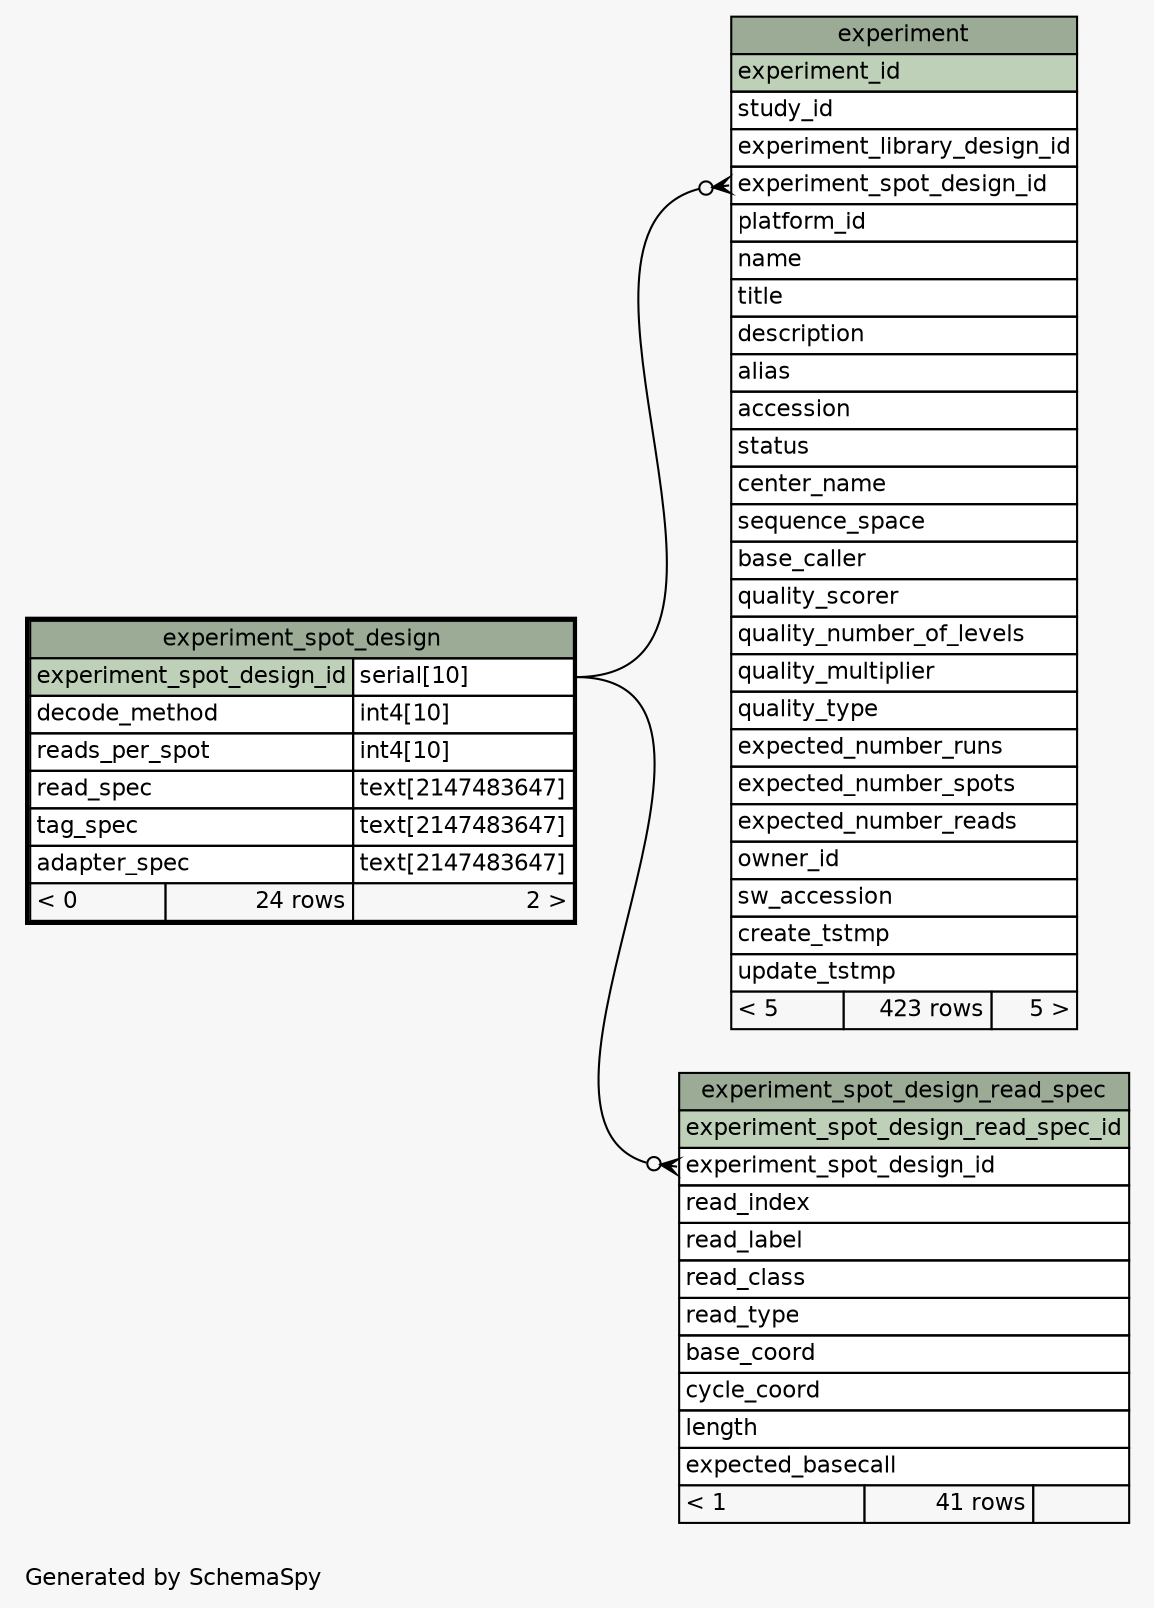 // dot 2.26.3 on Linux 3.5.0-47-generic
// SchemaSpy rev 590
digraph "oneDegreeRelationshipsDiagram" {
  graph [
    rankdir="RL"
    bgcolor="#f7f7f7"
    label="\nGenerated by SchemaSpy"
    labeljust="l"
    nodesep="0.18"
    ranksep="0.46"
    fontname="Helvetica"
    fontsize="11"
  ];
  node [
    fontname="Helvetica"
    fontsize="11"
    shape="plaintext"
  ];
  edge [
    arrowsize="0.8"
  ];
  "experiment":"experiment_spot_design_id":w -> "experiment_spot_design":"experiment_spot_design_id.type":e [arrowhead=none dir=back arrowtail=crowodot];
  "experiment_spot_design_read_spec":"experiment_spot_design_id":w -> "experiment_spot_design":"experiment_spot_design_id.type":e [arrowhead=none dir=back arrowtail=crowodot];
  "experiment" [
    label=<
    <TABLE BORDER="0" CELLBORDER="1" CELLSPACING="0" BGCOLOR="#ffffff">
      <TR><TD COLSPAN="3" BGCOLOR="#9bab96" ALIGN="CENTER">experiment</TD></TR>
      <TR><TD PORT="experiment_id" COLSPAN="3" BGCOLOR="#bed1b8" ALIGN="LEFT">experiment_id</TD></TR>
      <TR><TD PORT="study_id" COLSPAN="3" ALIGN="LEFT">study_id</TD></TR>
      <TR><TD PORT="experiment_library_design_id" COLSPAN="3" ALIGN="LEFT">experiment_library_design_id</TD></TR>
      <TR><TD PORT="experiment_spot_design_id" COLSPAN="3" ALIGN="LEFT">experiment_spot_design_id</TD></TR>
      <TR><TD PORT="platform_id" COLSPAN="3" ALIGN="LEFT">platform_id</TD></TR>
      <TR><TD PORT="name" COLSPAN="3" ALIGN="LEFT">name</TD></TR>
      <TR><TD PORT="title" COLSPAN="3" ALIGN="LEFT">title</TD></TR>
      <TR><TD PORT="description" COLSPAN="3" ALIGN="LEFT">description</TD></TR>
      <TR><TD PORT="alias" COLSPAN="3" ALIGN="LEFT">alias</TD></TR>
      <TR><TD PORT="accession" COLSPAN="3" ALIGN="LEFT">accession</TD></TR>
      <TR><TD PORT="status" COLSPAN="3" ALIGN="LEFT">status</TD></TR>
      <TR><TD PORT="center_name" COLSPAN="3" ALIGN="LEFT">center_name</TD></TR>
      <TR><TD PORT="sequence_space" COLSPAN="3" ALIGN="LEFT">sequence_space</TD></TR>
      <TR><TD PORT="base_caller" COLSPAN="3" ALIGN="LEFT">base_caller</TD></TR>
      <TR><TD PORT="quality_scorer" COLSPAN="3" ALIGN="LEFT">quality_scorer</TD></TR>
      <TR><TD PORT="quality_number_of_levels" COLSPAN="3" ALIGN="LEFT">quality_number_of_levels</TD></TR>
      <TR><TD PORT="quality_multiplier" COLSPAN="3" ALIGN="LEFT">quality_multiplier</TD></TR>
      <TR><TD PORT="quality_type" COLSPAN="3" ALIGN="LEFT">quality_type</TD></TR>
      <TR><TD PORT="expected_number_runs" COLSPAN="3" ALIGN="LEFT">expected_number_runs</TD></TR>
      <TR><TD PORT="expected_number_spots" COLSPAN="3" ALIGN="LEFT">expected_number_spots</TD></TR>
      <TR><TD PORT="expected_number_reads" COLSPAN="3" ALIGN="LEFT">expected_number_reads</TD></TR>
      <TR><TD PORT="owner_id" COLSPAN="3" ALIGN="LEFT">owner_id</TD></TR>
      <TR><TD PORT="sw_accession" COLSPAN="3" ALIGN="LEFT">sw_accession</TD></TR>
      <TR><TD PORT="create_tstmp" COLSPAN="3" ALIGN="LEFT">create_tstmp</TD></TR>
      <TR><TD PORT="update_tstmp" COLSPAN="3" ALIGN="LEFT">update_tstmp</TD></TR>
      <TR><TD ALIGN="LEFT" BGCOLOR="#f7f7f7">&lt; 5</TD><TD ALIGN="RIGHT" BGCOLOR="#f7f7f7">423 rows</TD><TD ALIGN="RIGHT" BGCOLOR="#f7f7f7">5 &gt;</TD></TR>
    </TABLE>>
    URL="experiment.html"
    tooltip="experiment"
  ];
  "experiment_spot_design" [
    label=<
    <TABLE BORDER="2" CELLBORDER="1" CELLSPACING="0" BGCOLOR="#ffffff">
      <TR><TD COLSPAN="3" BGCOLOR="#9bab96" ALIGN="CENTER">experiment_spot_design</TD></TR>
      <TR><TD PORT="experiment_spot_design_id" COLSPAN="2" BGCOLOR="#bed1b8" ALIGN="LEFT">experiment_spot_design_id</TD><TD PORT="experiment_spot_design_id.type" ALIGN="LEFT">serial[10]</TD></TR>
      <TR><TD PORT="decode_method" COLSPAN="2" ALIGN="LEFT">decode_method</TD><TD PORT="decode_method.type" ALIGN="LEFT">int4[10]</TD></TR>
      <TR><TD PORT="reads_per_spot" COLSPAN="2" ALIGN="LEFT">reads_per_spot</TD><TD PORT="reads_per_spot.type" ALIGN="LEFT">int4[10]</TD></TR>
      <TR><TD PORT="read_spec" COLSPAN="2" ALIGN="LEFT">read_spec</TD><TD PORT="read_spec.type" ALIGN="LEFT">text[2147483647]</TD></TR>
      <TR><TD PORT="tag_spec" COLSPAN="2" ALIGN="LEFT">tag_spec</TD><TD PORT="tag_spec.type" ALIGN="LEFT">text[2147483647]</TD></TR>
      <TR><TD PORT="adapter_spec" COLSPAN="2" ALIGN="LEFT">adapter_spec</TD><TD PORT="adapter_spec.type" ALIGN="LEFT">text[2147483647]</TD></TR>
      <TR><TD ALIGN="LEFT" BGCOLOR="#f7f7f7">&lt; 0</TD><TD ALIGN="RIGHT" BGCOLOR="#f7f7f7">24 rows</TD><TD ALIGN="RIGHT" BGCOLOR="#f7f7f7">2 &gt;</TD></TR>
    </TABLE>>
    URL="experiment_spot_design.html"
    tooltip="experiment_spot_design"
  ];
  "experiment_spot_design_read_spec" [
    label=<
    <TABLE BORDER="0" CELLBORDER="1" CELLSPACING="0" BGCOLOR="#ffffff">
      <TR><TD COLSPAN="3" BGCOLOR="#9bab96" ALIGN="CENTER">experiment_spot_design_read_spec</TD></TR>
      <TR><TD PORT="experiment_spot_design_read_spec_id" COLSPAN="3" BGCOLOR="#bed1b8" ALIGN="LEFT">experiment_spot_design_read_spec_id</TD></TR>
      <TR><TD PORT="experiment_spot_design_id" COLSPAN="3" ALIGN="LEFT">experiment_spot_design_id</TD></TR>
      <TR><TD PORT="read_index" COLSPAN="3" ALIGN="LEFT">read_index</TD></TR>
      <TR><TD PORT="read_label" COLSPAN="3" ALIGN="LEFT">read_label</TD></TR>
      <TR><TD PORT="read_class" COLSPAN="3" ALIGN="LEFT">read_class</TD></TR>
      <TR><TD PORT="read_type" COLSPAN="3" ALIGN="LEFT">read_type</TD></TR>
      <TR><TD PORT="base_coord" COLSPAN="3" ALIGN="LEFT">base_coord</TD></TR>
      <TR><TD PORT="cycle_coord" COLSPAN="3" ALIGN="LEFT">cycle_coord</TD></TR>
      <TR><TD PORT="length" COLSPAN="3" ALIGN="LEFT">length</TD></TR>
      <TR><TD PORT="expected_basecall" COLSPAN="3" ALIGN="LEFT">expected_basecall</TD></TR>
      <TR><TD ALIGN="LEFT" BGCOLOR="#f7f7f7">&lt; 1</TD><TD ALIGN="RIGHT" BGCOLOR="#f7f7f7">41 rows</TD><TD ALIGN="RIGHT" BGCOLOR="#f7f7f7">  </TD></TR>
    </TABLE>>
    URL="experiment_spot_design_read_spec.html"
    tooltip="experiment_spot_design_read_spec"
  ];
}
